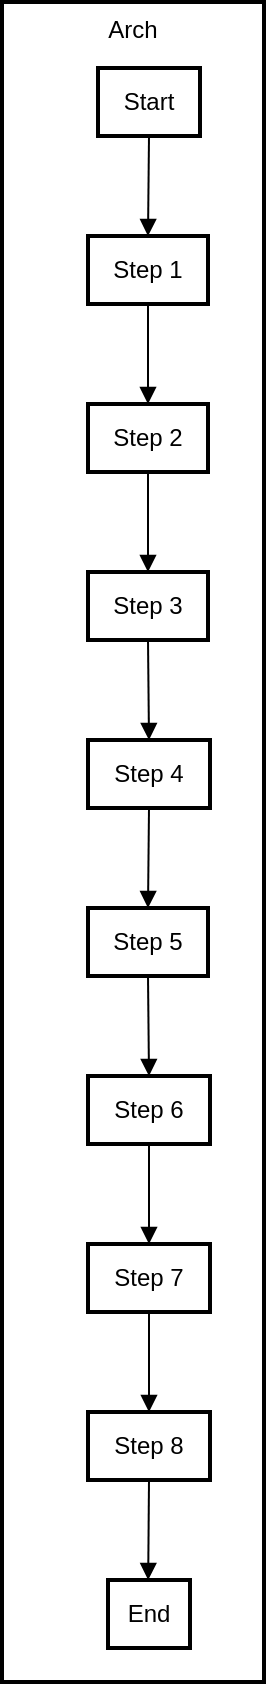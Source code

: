 <mxfile version="24.7.3" type="github">
  <diagram name="Page-1" id="htPno42XcyZDZ-59gbbC">
    <mxGraphModel>
      <root>
        <mxCell id="0" />
        <mxCell id="1" parent="0" />
        <mxCell id="2" value="Arch" style="whiteSpace=wrap;strokeWidth=2;verticalAlign=top;" vertex="1" parent="1">
          <mxGeometry width="131" height="840" as="geometry" />
        </mxCell>
        <mxCell id="3" value="Step 1" style="whiteSpace=wrap;strokeWidth=2;" vertex="1" parent="2">
          <mxGeometry x="43" y="117" width="60" height="34" as="geometry" />
        </mxCell>
        <mxCell id="4" value="Start" style="whiteSpace=wrap;strokeWidth=2;" vertex="1" parent="2">
          <mxGeometry x="48" y="33" width="51" height="34" as="geometry" />
        </mxCell>
        <mxCell id="5" value="Step 2" style="whiteSpace=wrap;strokeWidth=2;" vertex="1" parent="2">
          <mxGeometry x="43" y="201" width="60" height="34" as="geometry" />
        </mxCell>
        <mxCell id="6" value="Step 3" style="whiteSpace=wrap;strokeWidth=2;" vertex="1" parent="2">
          <mxGeometry x="43" y="285" width="60" height="34" as="geometry" />
        </mxCell>
        <mxCell id="7" value="Step 4" style="whiteSpace=wrap;strokeWidth=2;" vertex="1" parent="2">
          <mxGeometry x="43" y="369" width="61" height="34" as="geometry" />
        </mxCell>
        <mxCell id="8" value="Step 5" style="whiteSpace=wrap;strokeWidth=2;" vertex="1" parent="2">
          <mxGeometry x="43" y="453" width="60" height="34" as="geometry" />
        </mxCell>
        <mxCell id="9" value="Step 6" style="whiteSpace=wrap;strokeWidth=2;" vertex="1" parent="2">
          <mxGeometry x="43" y="537" width="61" height="34" as="geometry" />
        </mxCell>
        <mxCell id="10" value="Step 7" style="whiteSpace=wrap;strokeWidth=2;" vertex="1" parent="2">
          <mxGeometry x="43" y="621" width="61" height="34" as="geometry" />
        </mxCell>
        <mxCell id="11" value="Step 8" style="whiteSpace=wrap;strokeWidth=2;" vertex="1" parent="2">
          <mxGeometry x="43" y="705" width="61" height="34" as="geometry" />
        </mxCell>
        <mxCell id="12" value="End" style="whiteSpace=wrap;strokeWidth=2;" vertex="1" parent="2">
          <mxGeometry x="53" y="789" width="41" height="34" as="geometry" />
        </mxCell>
        <mxCell id="13" value="" style="curved=1;startArrow=none;endArrow=block;exitX=0.5;exitY=1;entryX=0.5;entryY=0;" edge="1" parent="2" source="4" target="3">
          <mxGeometry relative="1" as="geometry">
            <Array as="points" />
          </mxGeometry>
        </mxCell>
        <mxCell id="14" value="" style="curved=1;startArrow=none;endArrow=block;exitX=0.5;exitY=1;entryX=0.5;entryY=0;" edge="1" parent="2" source="3" target="5">
          <mxGeometry relative="1" as="geometry">
            <Array as="points" />
          </mxGeometry>
        </mxCell>
        <mxCell id="15" value="" style="curved=1;startArrow=none;endArrow=block;exitX=0.5;exitY=1;entryX=0.5;entryY=0;" edge="1" parent="2" source="5" target="6">
          <mxGeometry relative="1" as="geometry">
            <Array as="points" />
          </mxGeometry>
        </mxCell>
        <mxCell id="16" value="" style="curved=1;startArrow=none;endArrow=block;exitX=0.5;exitY=1;entryX=0.5;entryY=0;" edge="1" parent="2" source="6" target="7">
          <mxGeometry relative="1" as="geometry">
            <Array as="points" />
          </mxGeometry>
        </mxCell>
        <mxCell id="17" value="" style="curved=1;startArrow=none;endArrow=block;exitX=0.5;exitY=1;entryX=0.5;entryY=0;" edge="1" parent="2" source="7" target="8">
          <mxGeometry relative="1" as="geometry">
            <Array as="points" />
          </mxGeometry>
        </mxCell>
        <mxCell id="18" value="" style="curved=1;startArrow=none;endArrow=block;exitX=0.5;exitY=1;entryX=0.5;entryY=0;" edge="1" parent="2" source="8" target="9">
          <mxGeometry relative="1" as="geometry">
            <Array as="points" />
          </mxGeometry>
        </mxCell>
        <mxCell id="19" value="" style="curved=1;startArrow=none;endArrow=block;exitX=0.5;exitY=1;entryX=0.5;entryY=0;" edge="1" parent="2" source="9" target="10">
          <mxGeometry relative="1" as="geometry">
            <Array as="points" />
          </mxGeometry>
        </mxCell>
        <mxCell id="20" value="" style="curved=1;startArrow=none;endArrow=block;exitX=0.5;exitY=1;entryX=0.5;entryY=0;" edge="1" parent="2" source="10" target="11">
          <mxGeometry relative="1" as="geometry">
            <Array as="points" />
          </mxGeometry>
        </mxCell>
        <mxCell id="21" value="" style="curved=1;startArrow=none;endArrow=block;exitX=0.5;exitY=1;entryX=0.49;entryY=0;" edge="1" parent="2" source="11" target="12">
          <mxGeometry relative="1" as="geometry">
            <Array as="points" />
          </mxGeometry>
        </mxCell>
      </root>
    </mxGraphModel>
  </diagram>
</mxfile>

